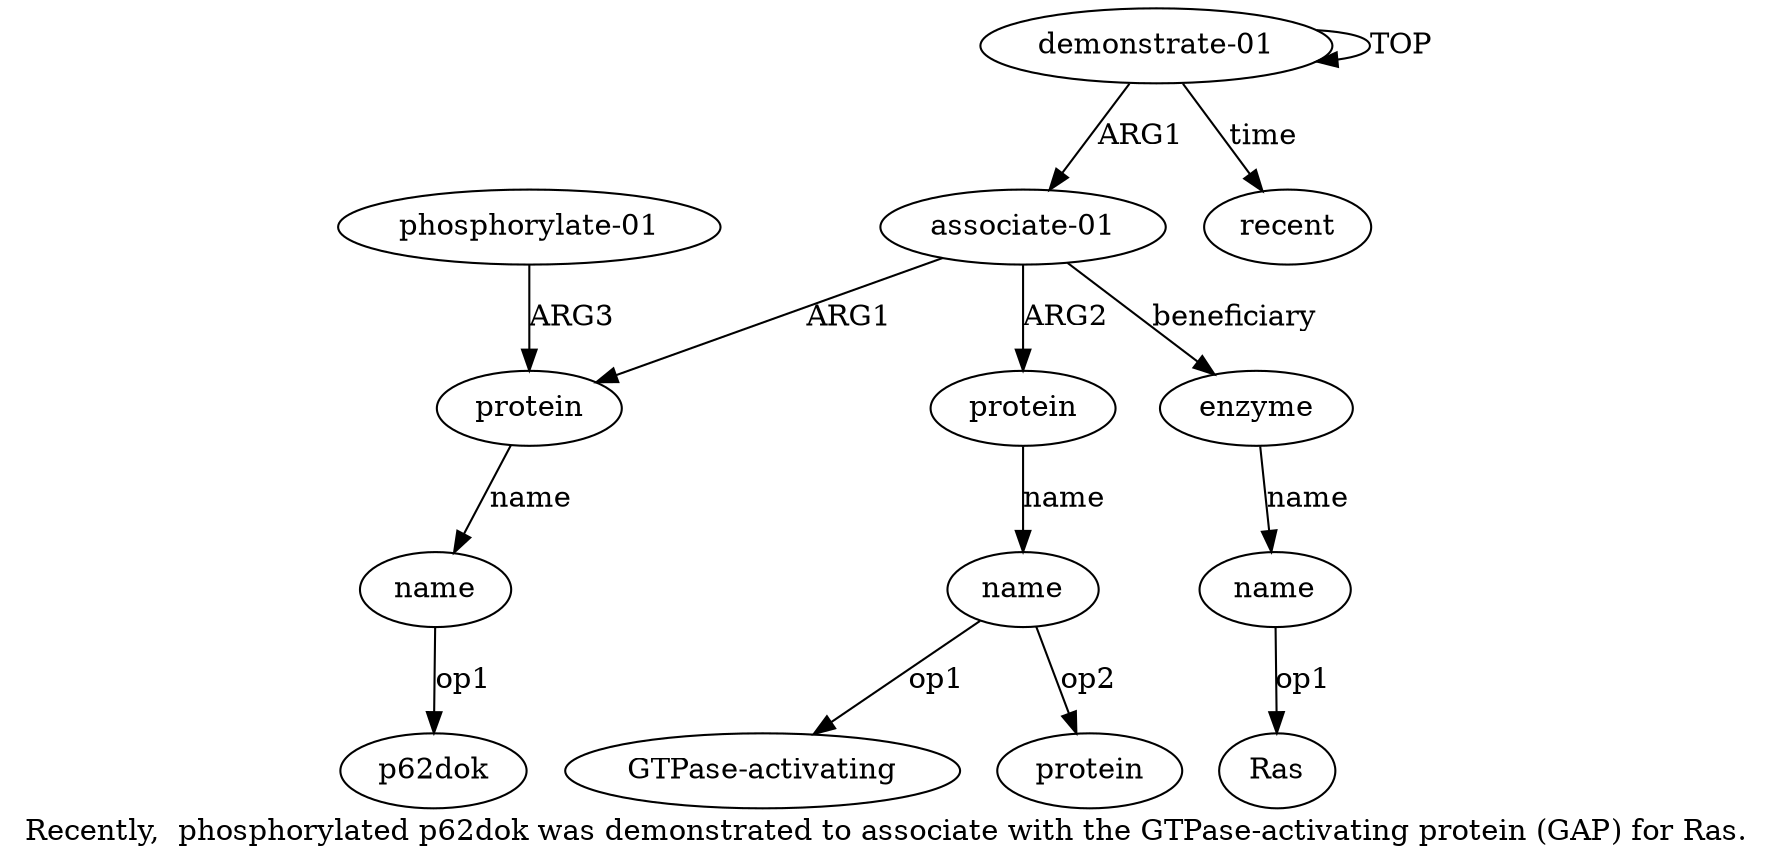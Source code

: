 digraph  {
	graph [label="Recently,  phosphorylated p62dok was demonstrated to associate with the GTPase-activating protein (GAP) for Ras."];
	node [label="\N"];
	"a6 GTPase-activating"	 [color=black,
		gold_ind=-1,
		gold_label="GTPase-activating",
		label="GTPase-activating",
		test_ind=-1,
		test_label="GTPase-activating"];
	"a6 protein"	 [color=black,
		gold_ind=-1,
		gold_label=protein,
		label=protein,
		test_ind=-1,
		test_label=protein];
	a1	 [color=black,
		gold_ind=1,
		gold_label="associate-01",
		label="associate-01",
		test_ind=1,
		test_label="associate-01"];
	a2	 [color=black,
		gold_ind=2,
		gold_label=protein,
		label=protein,
		test_ind=2,
		test_label=protein];
	a1 -> a2 [key=0,
	color=black,
	gold_label=ARG1,
	label=ARG1,
	test_label=ARG1];
a5 [color=black,
	gold_ind=5,
	gold_label=protein,
	label=protein,
	test_ind=5,
	test_label=protein];
a1 -> a5 [key=0,
color=black,
gold_label=ARG2,
label=ARG2,
test_label=ARG2];
a7 [color=black,
gold_ind=7,
gold_label=enzyme,
label=enzyme,
test_ind=7,
test_label=enzyme];
a1 -> a7 [key=0,
color=black,
gold_label=beneficiary,
label=beneficiary,
test_label=beneficiary];
a0 [color=black,
gold_ind=0,
gold_label="demonstrate-01",
label="demonstrate-01",
test_ind=0,
test_label="demonstrate-01"];
a0 -> a1 [key=0,
color=black,
gold_label=ARG1,
label=ARG1,
test_label=ARG1];
a0 -> a0 [key=0,
color=black,
gold_label=TOP,
label=TOP,
test_label=TOP];
a9 [color=black,
gold_ind=9,
gold_label=recent,
label=recent,
test_ind=9,
test_label=recent];
a0 -> a9 [key=0,
color=black,
gold_label=time,
label=time,
test_label=time];
a3 [color=black,
gold_ind=3,
gold_label=name,
label=name,
test_ind=3,
test_label=name];
"a3 p62dok" [color=black,
gold_ind=-1,
gold_label=p62dok,
label=p62dok,
test_ind=-1,
test_label=p62dok];
a3 -> "a3 p62dok" [key=0,
color=black,
gold_label=op1,
label=op1,
test_label=op1];
a2 -> a3 [key=0,
color=black,
gold_label=name,
label=name,
test_label=name];
a6 [color=black,
gold_ind=6,
gold_label=name,
label=name,
test_ind=6,
test_label=name];
a5 -> a6 [key=0,
color=black,
gold_label=name,
label=name,
test_label=name];
a4 [color=black,
gold_ind=4,
gold_label="phosphorylate-01",
label="phosphorylate-01",
test_ind=4,
test_label="phosphorylate-01"];
a4 -> a2 [key=0,
color=black,
gold_label=ARG3,
label=ARG3,
test_label=ARG3];
a8 [color=black,
gold_ind=8,
gold_label=name,
label=name,
test_ind=8,
test_label=name];
a7 -> a8 [key=0,
color=black,
gold_label=name,
label=name,
test_label=name];
a6 -> "a6 GTPase-activating" [key=0,
color=black,
gold_label=op1,
label=op1,
test_label=op1];
a6 -> "a6 protein" [key=0,
color=black,
gold_label=op2,
label=op2,
test_label=op2];
"a8 Ras" [color=black,
gold_ind=-1,
gold_label=Ras,
label=Ras,
test_ind=-1,
test_label=Ras];
a8 -> "a8 Ras" [key=0,
color=black,
gold_label=op1,
label=op1,
test_label=op1];
}
